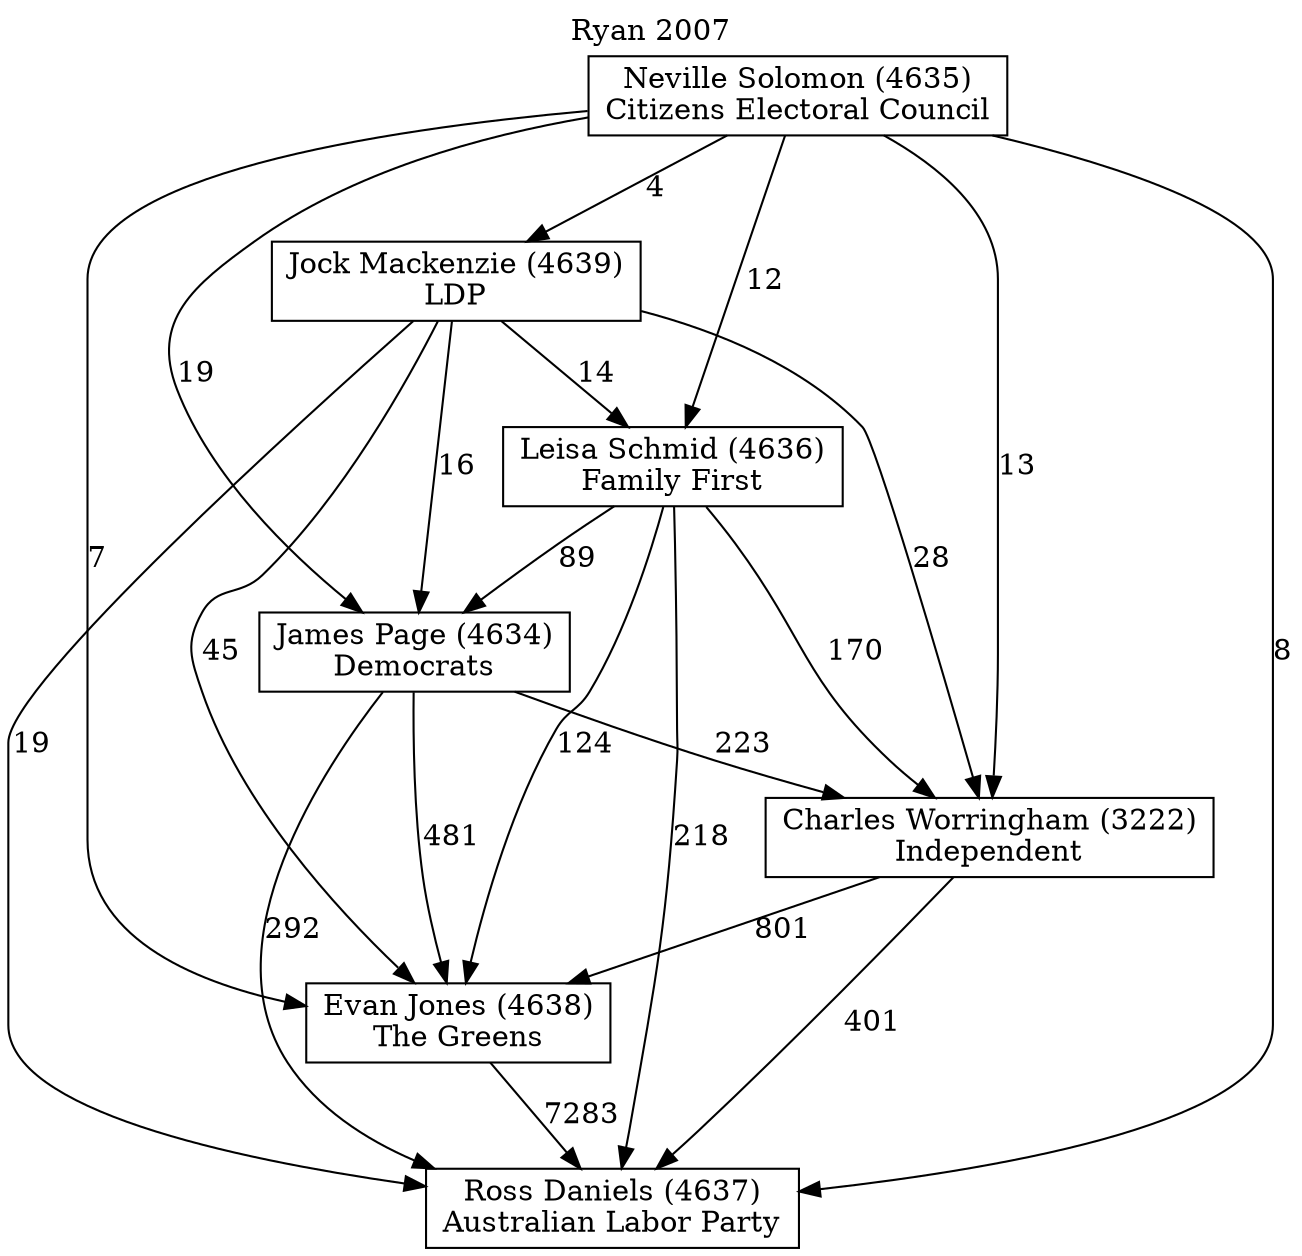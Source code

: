 // House preference flow
digraph "Ross Daniels (4637)_Ryan_2007" {
	graph [label="Ryan 2007" labelloc=t mclimit=10]
	node [shape=box]
	"Charles Worringham (3222)" [label="Charles Worringham (3222)
Independent"]
	"Evan Jones (4638)" [label="Evan Jones (4638)
The Greens"]
	"James Page (4634)" [label="James Page (4634)
Democrats"]
	"Jock Mackenzie (4639)" [label="Jock Mackenzie (4639)
LDP"]
	"Leisa Schmid (4636)" [label="Leisa Schmid (4636)
Family First"]
	"Neville Solomon (4635)" [label="Neville Solomon (4635)
Citizens Electoral Council"]
	"Ross Daniels (4637)" [label="Ross Daniels (4637)
Australian Labor Party"]
	"Charles Worringham (3222)" -> "Evan Jones (4638)" [label=801]
	"Charles Worringham (3222)" -> "Ross Daniels (4637)" [label=401]
	"Evan Jones (4638)" -> "Ross Daniels (4637)" [label=7283]
	"James Page (4634)" -> "Charles Worringham (3222)" [label=223]
	"James Page (4634)" -> "Evan Jones (4638)" [label=481]
	"James Page (4634)" -> "Ross Daniels (4637)" [label=292]
	"Jock Mackenzie (4639)" -> "Charles Worringham (3222)" [label=28]
	"Jock Mackenzie (4639)" -> "Evan Jones (4638)" [label=45]
	"Jock Mackenzie (4639)" -> "James Page (4634)" [label=16]
	"Jock Mackenzie (4639)" -> "Leisa Schmid (4636)" [label=14]
	"Jock Mackenzie (4639)" -> "Ross Daniels (4637)" [label=19]
	"Leisa Schmid (4636)" -> "Charles Worringham (3222)" [label=170]
	"Leisa Schmid (4636)" -> "Evan Jones (4638)" [label=124]
	"Leisa Schmid (4636)" -> "James Page (4634)" [label=89]
	"Leisa Schmid (4636)" -> "Ross Daniels (4637)" [label=218]
	"Neville Solomon (4635)" -> "Charles Worringham (3222)" [label=13]
	"Neville Solomon (4635)" -> "Evan Jones (4638)" [label=7]
	"Neville Solomon (4635)" -> "James Page (4634)" [label=19]
	"Neville Solomon (4635)" -> "Jock Mackenzie (4639)" [label=4]
	"Neville Solomon (4635)" -> "Leisa Schmid (4636)" [label=12]
	"Neville Solomon (4635)" -> "Ross Daniels (4637)" [label=8]
}

